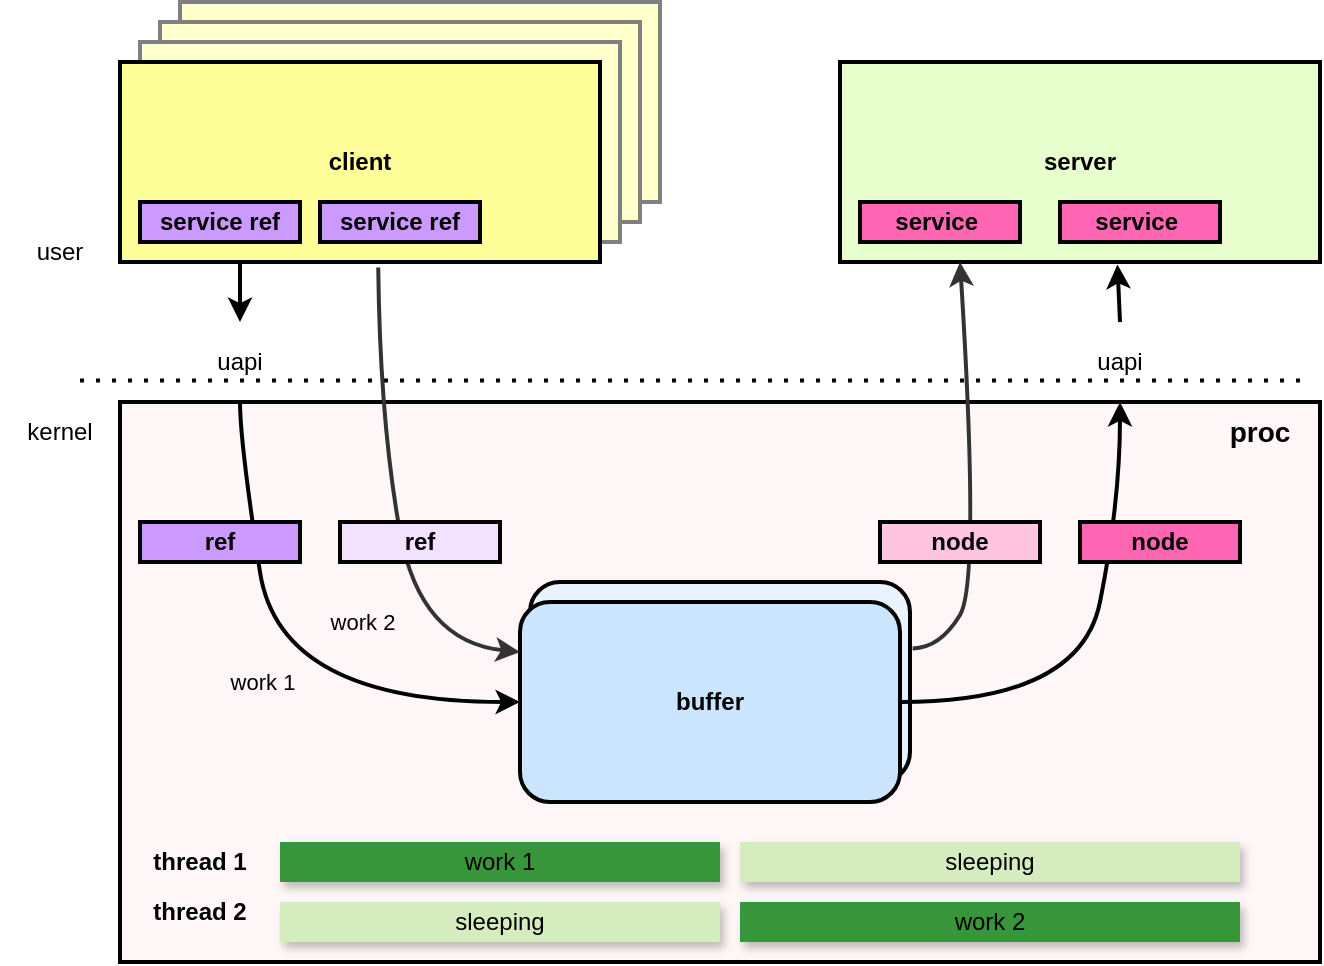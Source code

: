 <mxfile>
    <diagram id="jrj6hPz1cWHJbjJtwb-U" name="第 1 页">
        <mxGraphModel dx="1192" dy="623" grid="1" gridSize="10" guides="1" tooltips="1" connect="1" arrows="1" fold="1" page="1" pageScale="1" pageWidth="827" pageHeight="1169" math="0" shadow="0">
            <root>
                <mxCell id="0"/>
                <mxCell id="1" parent="0"/>
                <mxCell id="33" value="" style="rounded=0;whiteSpace=wrap;html=1;strokeWidth=2;fillColor=#FFF7F7;" parent="1" vertex="1">
                    <mxGeometry x="60" y="240" width="600" height="280" as="geometry"/>
                </mxCell>
                <mxCell id="34" value="buffer" style="rounded=1;whiteSpace=wrap;html=1;strokeWidth=2;fontStyle=1;fillColor=#E9F3FF;" parent="1" vertex="1">
                    <mxGeometry x="265" y="330" width="190" height="100" as="geometry"/>
                </mxCell>
                <mxCell id="2" value="client" style="rounded=0;whiteSpace=wrap;html=1;strokeWidth=2;fontStyle=1;fillColor=#FFFFCC;strokeColor=#808080;" parent="1" vertex="1">
                    <mxGeometry x="90" y="40" width="240" height="100" as="geometry"/>
                </mxCell>
                <mxCell id="3" value="client" style="rounded=0;whiteSpace=wrap;html=1;strokeWidth=2;fontStyle=1;fillColor=#FFFFCC;strokeColor=#808080;" parent="1" vertex="1">
                    <mxGeometry x="80" y="50" width="240" height="100" as="geometry"/>
                </mxCell>
                <mxCell id="4" value="client" style="rounded=0;whiteSpace=wrap;html=1;strokeWidth=2;fontStyle=1;fillColor=#FFFFCC;strokeColor=#808080;" parent="1" vertex="1">
                    <mxGeometry x="70" y="60" width="240" height="100" as="geometry"/>
                </mxCell>
                <mxCell id="5" value="buffer" style="rounded=1;whiteSpace=wrap;html=1;strokeWidth=2;fontStyle=1;fillColor=#CCE5FF;" parent="1" vertex="1">
                    <mxGeometry x="260" y="340" width="190" height="100" as="geometry"/>
                </mxCell>
                <mxCell id="6" value="" style="endArrow=none;dashed=1;html=1;dashPattern=1 3;strokeWidth=2;" parent="1" edge="1">
                    <mxGeometry width="50" height="50" relative="1" as="geometry">
                        <mxPoint x="40" y="229.31" as="sourcePoint"/>
                        <mxPoint x="650" y="229.31" as="targetPoint"/>
                    </mxGeometry>
                </mxCell>
                <mxCell id="7" value="client" style="rounded=0;whiteSpace=wrap;html=1;strokeWidth=2;fontStyle=1;fillColor=#FFFF99;" parent="1" vertex="1">
                    <mxGeometry x="60" y="70" width="240" height="100" as="geometry"/>
                </mxCell>
                <mxCell id="8" value="server" style="rounded=0;whiteSpace=wrap;html=1;strokeWidth=2;fontStyle=1;fillColor=#E6FFCC;" parent="1" vertex="1">
                    <mxGeometry x="420" y="70" width="240" height="100" as="geometry"/>
                </mxCell>
                <mxCell id="9" value="" style="endArrow=classic;html=1;exitX=0.25;exitY=1;exitDx=0;exitDy=0;strokeWidth=2;entryX=0.5;entryY=0;entryDx=0;entryDy=0;" parent="1" source="7" target="13" edge="1">
                    <mxGeometry width="50" height="50" relative="1" as="geometry">
                        <mxPoint x="50" y="250" as="sourcePoint"/>
                        <mxPoint x="90" y="160" as="targetPoint"/>
                    </mxGeometry>
                </mxCell>
                <mxCell id="10" value="" style="endArrow=classic;html=1;entryX=0.578;entryY=1.012;entryDx=0;entryDy=0;strokeWidth=2;exitX=0.5;exitY=0;exitDx=0;exitDy=0;entryPerimeter=0;" parent="1" source="14" target="8" edge="1">
                    <mxGeometry width="50" height="50" relative="1" as="geometry">
                        <mxPoint x="560" y="210" as="sourcePoint"/>
                        <mxPoint x="130" y="230" as="targetPoint"/>
                    </mxGeometry>
                </mxCell>
                <mxCell id="11" value="" style="curved=1;endArrow=classic;html=1;strokeWidth=2;exitX=0.5;exitY=1;exitDx=0;exitDy=0;entryX=0;entryY=0.5;entryDx=0;entryDy=0;" parent="1" source="13" target="5" edge="1">
                    <mxGeometry width="50" height="50" relative="1" as="geometry">
                        <mxPoint x="120" y="230" as="sourcePoint"/>
                        <mxPoint x="170" y="290" as="targetPoint"/>
                        <Array as="points">
                            <mxPoint x="120" y="260"/>
                            <mxPoint x="140" y="390"/>
                        </Array>
                    </mxGeometry>
                </mxCell>
                <mxCell id="46" value="work 1" style="edgeLabel;html=1;align=center;verticalAlign=middle;resizable=0;points=[];labelBackgroundColor=none;" parent="11" vertex="1" connectable="0">
                    <mxGeometry x="0.372" y="8" relative="1" as="geometry">
                        <mxPoint x="-44" y="-2" as="offset"/>
                    </mxGeometry>
                </mxCell>
                <mxCell id="12" value="" style="curved=1;endArrow=classic;html=1;strokeWidth=2;entryX=0.5;entryY=1;entryDx=0;entryDy=0;exitX=1;exitY=0.5;exitDx=0;exitDy=0;" parent="1" source="5" target="14" edge="1">
                    <mxGeometry width="50" height="50" relative="1" as="geometry">
                        <mxPoint x="480" y="290" as="sourcePoint"/>
                        <mxPoint x="560" y="240" as="targetPoint"/>
                        <Array as="points">
                            <mxPoint x="540" y="390"/>
                            <mxPoint x="560" y="290"/>
                        </Array>
                    </mxGeometry>
                </mxCell>
                <mxCell id="13" value="uapi" style="text;html=1;align=center;verticalAlign=middle;whiteSpace=wrap;rounded=0;" parent="1" vertex="1">
                    <mxGeometry x="90" y="200" width="60" height="40" as="geometry"/>
                </mxCell>
                <mxCell id="14" value="uapi" style="text;html=1;align=center;verticalAlign=middle;whiteSpace=wrap;rounded=0;" parent="1" vertex="1">
                    <mxGeometry x="530" y="200" width="60" height="40" as="geometry"/>
                </mxCell>
                <mxCell id="15" value="user" style="text;html=1;align=center;verticalAlign=middle;whiteSpace=wrap;rounded=0;" parent="1" vertex="1">
                    <mxGeometry y="150" width="60" height="30" as="geometry"/>
                </mxCell>
                <mxCell id="16" value="kernel" style="text;html=1;align=center;verticalAlign=middle;whiteSpace=wrap;rounded=0;" parent="1" vertex="1">
                    <mxGeometry y="240" width="60" height="30" as="geometry"/>
                </mxCell>
                <mxCell id="17" value="service ref" style="rounded=0;whiteSpace=wrap;html=1;strokeWidth=2;fontStyle=1;fillColor=#CC99FF;" parent="1" vertex="1">
                    <mxGeometry x="70" y="140" width="80" height="20" as="geometry"/>
                </mxCell>
                <mxCell id="18" value="service ref" style="rounded=0;whiteSpace=wrap;html=1;strokeWidth=2;fontStyle=1;fillColor=#CC99FF;" parent="1" vertex="1">
                    <mxGeometry x="160" y="140" width="80" height="20" as="geometry"/>
                </mxCell>
                <mxCell id="19" value="service&amp;nbsp;" style="rounded=0;whiteSpace=wrap;html=1;strokeWidth=2;fontStyle=1;fillColor=#FF66B3;" parent="1" vertex="1">
                    <mxGeometry x="430" y="140" width="80" height="20" as="geometry"/>
                </mxCell>
                <mxCell id="20" value="service&amp;nbsp;" style="rounded=0;whiteSpace=wrap;html=1;strokeWidth=2;fontStyle=1;fillColor=#FF66B3;" parent="1" vertex="1">
                    <mxGeometry x="530" y="140" width="80" height="20" as="geometry"/>
                </mxCell>
                <mxCell id="21" value="ref" style="rounded=0;whiteSpace=wrap;html=1;strokeWidth=2;fontStyle=1;fillColor=#CC99FF;" parent="1" vertex="1">
                    <mxGeometry x="70" y="300" width="80" height="20" as="geometry"/>
                </mxCell>
                <mxCell id="24" value="node" style="rounded=0;whiteSpace=wrap;html=1;strokeWidth=2;fontStyle=1;fillColor=#FF66B3;" parent="1" vertex="1">
                    <mxGeometry x="540" y="300" width="80" height="20" as="geometry"/>
                </mxCell>
                <mxCell id="37" value="" style="curved=1;endArrow=classic;html=1;strokeWidth=2;exitX=0.538;exitY=1.028;exitDx=0;exitDy=0;entryX=0;entryY=0.25;entryDx=0;entryDy=0;exitPerimeter=0;strokeColor=#333333;" parent="1" source="7" target="5" edge="1">
                    <mxGeometry width="50" height="50" relative="1" as="geometry">
                        <mxPoint x="190" y="230" as="sourcePoint"/>
                        <mxPoint x="330" y="380" as="targetPoint"/>
                        <Array as="points">
                            <mxPoint x="190" y="250"/>
                            <mxPoint x="210" y="360"/>
                        </Array>
                    </mxGeometry>
                </mxCell>
                <mxCell id="47" value="work 2" style="edgeLabel;html=1;align=center;verticalAlign=middle;resizable=0;points=[];labelBackgroundColor=none;" parent="37" vertex="1" connectable="0">
                    <mxGeometry x="0.733" y="5" relative="1" as="geometry">
                        <mxPoint x="-48" y="-7" as="offset"/>
                    </mxGeometry>
                </mxCell>
                <mxCell id="22" value="ref" style="rounded=0;whiteSpace=wrap;html=1;strokeWidth=2;fontStyle=1;fillColor=#F2E2FF;" parent="1" vertex="1">
                    <mxGeometry x="170" y="300" width="80" height="20" as="geometry"/>
                </mxCell>
                <mxCell id="38" value="" style="curved=1;endArrow=classic;html=1;strokeWidth=2;exitX=1.007;exitY=0.332;exitDx=0;exitDy=0;entryX=0.25;entryY=1;entryDx=0;entryDy=0;exitPerimeter=0;strokeColor=#333333;" parent="1" source="34" target="8" edge="1">
                    <mxGeometry width="50" height="50" relative="1" as="geometry">
                        <mxPoint x="820" y="430" as="sourcePoint"/>
                        <mxPoint x="891" y="622" as="targetPoint"/>
                        <Array as="points">
                            <mxPoint x="470" y="363"/>
                            <mxPoint x="490" y="330"/>
                        </Array>
                    </mxGeometry>
                </mxCell>
                <mxCell id="23" value="node" style="rounded=0;whiteSpace=wrap;html=1;strokeWidth=2;fontStyle=1;fillColor=light-dark(#FFC4E0,#FFCCE6);" parent="1" vertex="1">
                    <mxGeometry x="440" y="300" width="80" height="20" as="geometry"/>
                </mxCell>
                <mxCell id="40" value="work 1" style="rounded=0;whiteSpace=wrap;html=1;strokeColor=none;fillColor=#379639;shadow=1;" parent="1" vertex="1">
                    <mxGeometry x="140" y="460" width="220" height="20" as="geometry"/>
                </mxCell>
                <mxCell id="41" value="sleeping" style="rounded=0;whiteSpace=wrap;html=1;strokeColor=none;fillColor=#D5ECBE;shadow=1;" parent="1" vertex="1">
                    <mxGeometry x="140" y="490" width="220" height="20" as="geometry"/>
                </mxCell>
                <mxCell id="42" value="sleeping" style="rounded=0;whiteSpace=wrap;html=1;strokeColor=none;fillColor=#D5ECBE;shadow=1;" parent="1" vertex="1">
                    <mxGeometry x="370" y="460" width="250" height="20" as="geometry"/>
                </mxCell>
                <mxCell id="43" value="work 2" style="rounded=0;whiteSpace=wrap;html=1;strokeColor=none;fillColor=#379639;shadow=1;" parent="1" vertex="1">
                    <mxGeometry x="370" y="490" width="250" height="20" as="geometry"/>
                </mxCell>
                <mxCell id="44" value="thread 1" style="text;html=1;align=center;verticalAlign=middle;whiteSpace=wrap;rounded=0;fontStyle=1" parent="1" vertex="1">
                    <mxGeometry x="70" y="455" width="60" height="30" as="geometry"/>
                </mxCell>
                <mxCell id="45" value="thread 2" style="text;html=1;align=center;verticalAlign=middle;whiteSpace=wrap;rounded=0;fontStyle=1" parent="1" vertex="1">
                    <mxGeometry x="70" y="480" width="60" height="30" as="geometry"/>
                </mxCell>
                <mxCell id="48" value="proc" style="text;html=1;align=center;verticalAlign=middle;whiteSpace=wrap;rounded=0;fontStyle=1;fontSize=14;" parent="1" vertex="1">
                    <mxGeometry x="600" y="240" width="60" height="30" as="geometry"/>
                </mxCell>
            </root>
        </mxGraphModel>
    </diagram>
</mxfile>